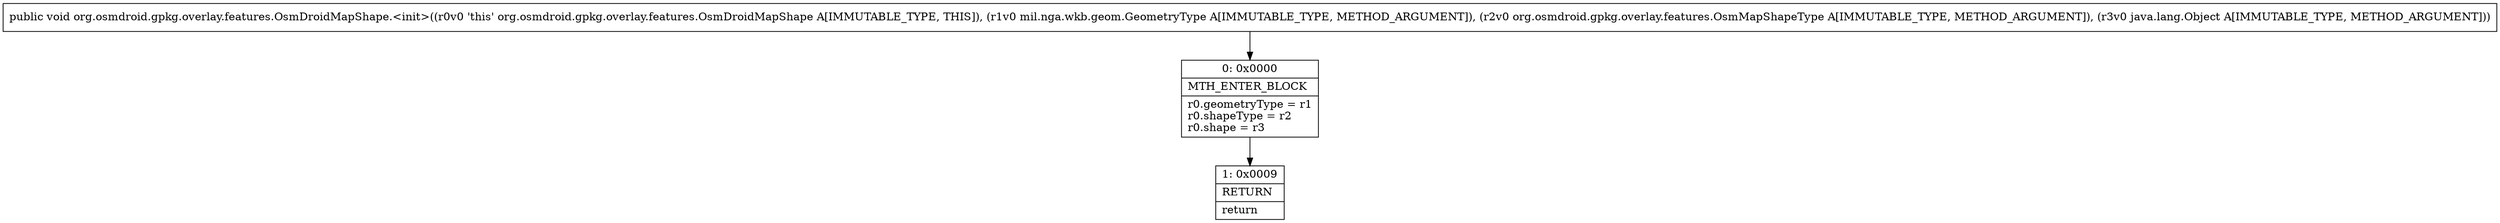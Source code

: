digraph "CFG fororg.osmdroid.gpkg.overlay.features.OsmDroidMapShape.\<init\>(Lmil\/nga\/wkb\/geom\/GeometryType;Lorg\/osmdroid\/gpkg\/overlay\/features\/OsmMapShapeType;Ljava\/lang\/Object;)V" {
Node_0 [shape=record,label="{0\:\ 0x0000|MTH_ENTER_BLOCK\l|r0.geometryType = r1\lr0.shapeType = r2\lr0.shape = r3\l}"];
Node_1 [shape=record,label="{1\:\ 0x0009|RETURN\l|return\l}"];
MethodNode[shape=record,label="{public void org.osmdroid.gpkg.overlay.features.OsmDroidMapShape.\<init\>((r0v0 'this' org.osmdroid.gpkg.overlay.features.OsmDroidMapShape A[IMMUTABLE_TYPE, THIS]), (r1v0 mil.nga.wkb.geom.GeometryType A[IMMUTABLE_TYPE, METHOD_ARGUMENT]), (r2v0 org.osmdroid.gpkg.overlay.features.OsmMapShapeType A[IMMUTABLE_TYPE, METHOD_ARGUMENT]), (r3v0 java.lang.Object A[IMMUTABLE_TYPE, METHOD_ARGUMENT])) }"];
MethodNode -> Node_0;
Node_0 -> Node_1;
}

